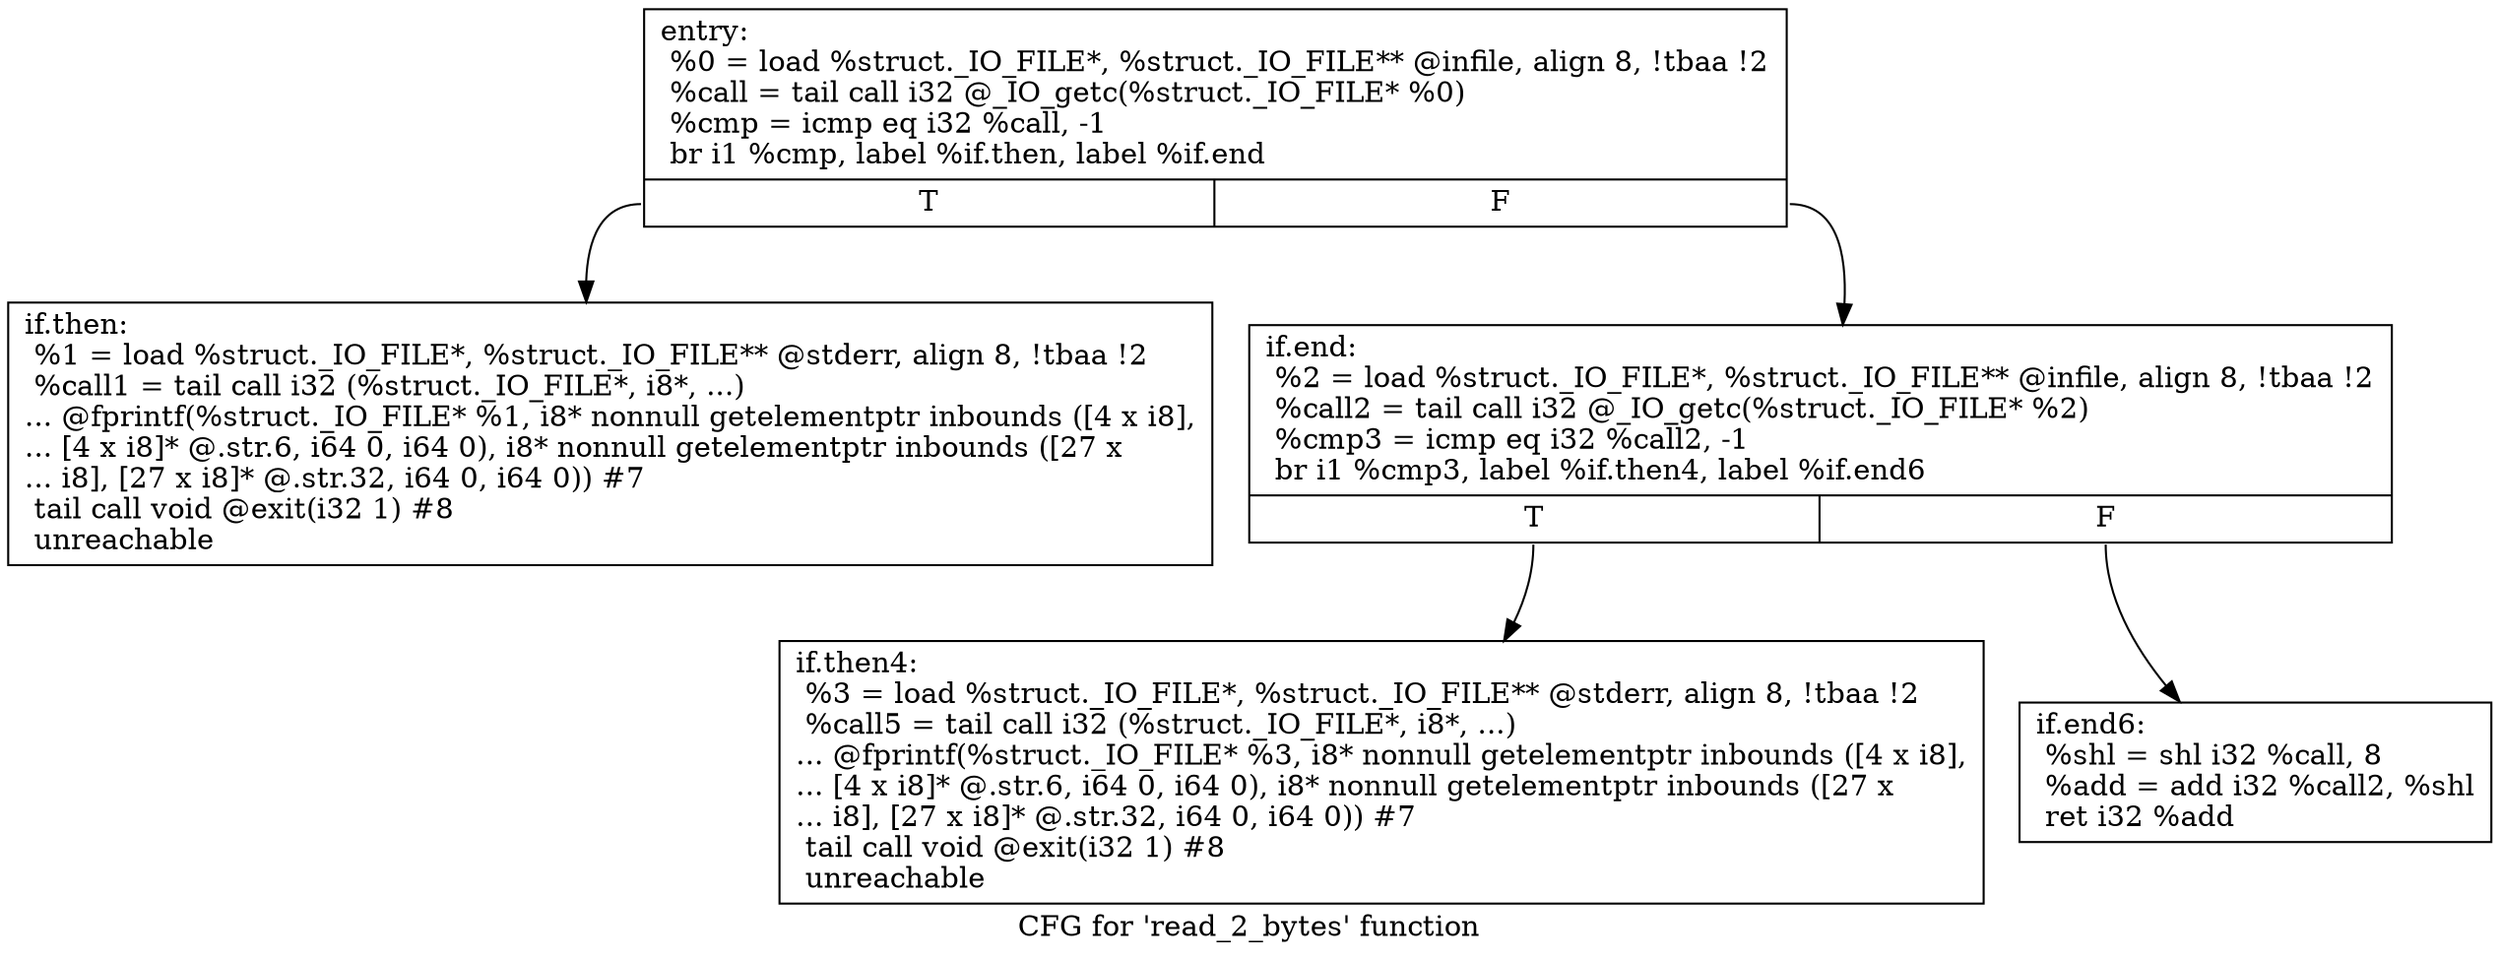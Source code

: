 digraph "CFG for 'read_2_bytes' function" {
	label="CFG for 'read_2_bytes' function";

	Node0x6834d90 [shape=record,label="{entry:\l  %0 = load %struct._IO_FILE*, %struct._IO_FILE** @infile, align 8, !tbaa !2\l  %call = tail call i32 @_IO_getc(%struct._IO_FILE* %0)\l  %cmp = icmp eq i32 %call, -1\l  br i1 %cmp, label %if.then, label %if.end\l|{<s0>T|<s1>F}}"];
	Node0x6834d90:s0 -> Node0x6835080;
	Node0x6834d90:s1 -> Node0x68350f0;
	Node0x6835080 [shape=record,label="{if.then:                                          \l  %1 = load %struct._IO_FILE*, %struct._IO_FILE** @stderr, align 8, !tbaa !2\l  %call1 = tail call i32 (%struct._IO_FILE*, i8*, ...)\l... @fprintf(%struct._IO_FILE* %1, i8* nonnull getelementptr inbounds ([4 x i8],\l... [4 x i8]* @.str.6, i64 0, i64 0), i8* nonnull getelementptr inbounds ([27 x\l... i8], [27 x i8]* @.str.32, i64 0, i64 0)) #7\l  tail call void @exit(i32 1) #8\l  unreachable\l}"];
	Node0x68350f0 [shape=record,label="{if.end:                                           \l  %2 = load %struct._IO_FILE*, %struct._IO_FILE** @infile, align 8, !tbaa !2\l  %call2 = tail call i32 @_IO_getc(%struct._IO_FILE* %2)\l  %cmp3 = icmp eq i32 %call2, -1\l  br i1 %cmp3, label %if.then4, label %if.end6\l|{<s0>T|<s1>F}}"];
	Node0x68350f0:s0 -> Node0x6835610;
	Node0x68350f0:s1 -> Node0x6835660;
	Node0x6835610 [shape=record,label="{if.then4:                                         \l  %3 = load %struct._IO_FILE*, %struct._IO_FILE** @stderr, align 8, !tbaa !2\l  %call5 = tail call i32 (%struct._IO_FILE*, i8*, ...)\l... @fprintf(%struct._IO_FILE* %3, i8* nonnull getelementptr inbounds ([4 x i8],\l... [4 x i8]* @.str.6, i64 0, i64 0), i8* nonnull getelementptr inbounds ([27 x\l... i8], [27 x i8]* @.str.32, i64 0, i64 0)) #7\l  tail call void @exit(i32 1) #8\l  unreachable\l}"];
	Node0x6835660 [shape=record,label="{if.end6:                                          \l  %shl = shl i32 %call, 8\l  %add = add i32 %call2, %shl\l  ret i32 %add\l}"];
}
